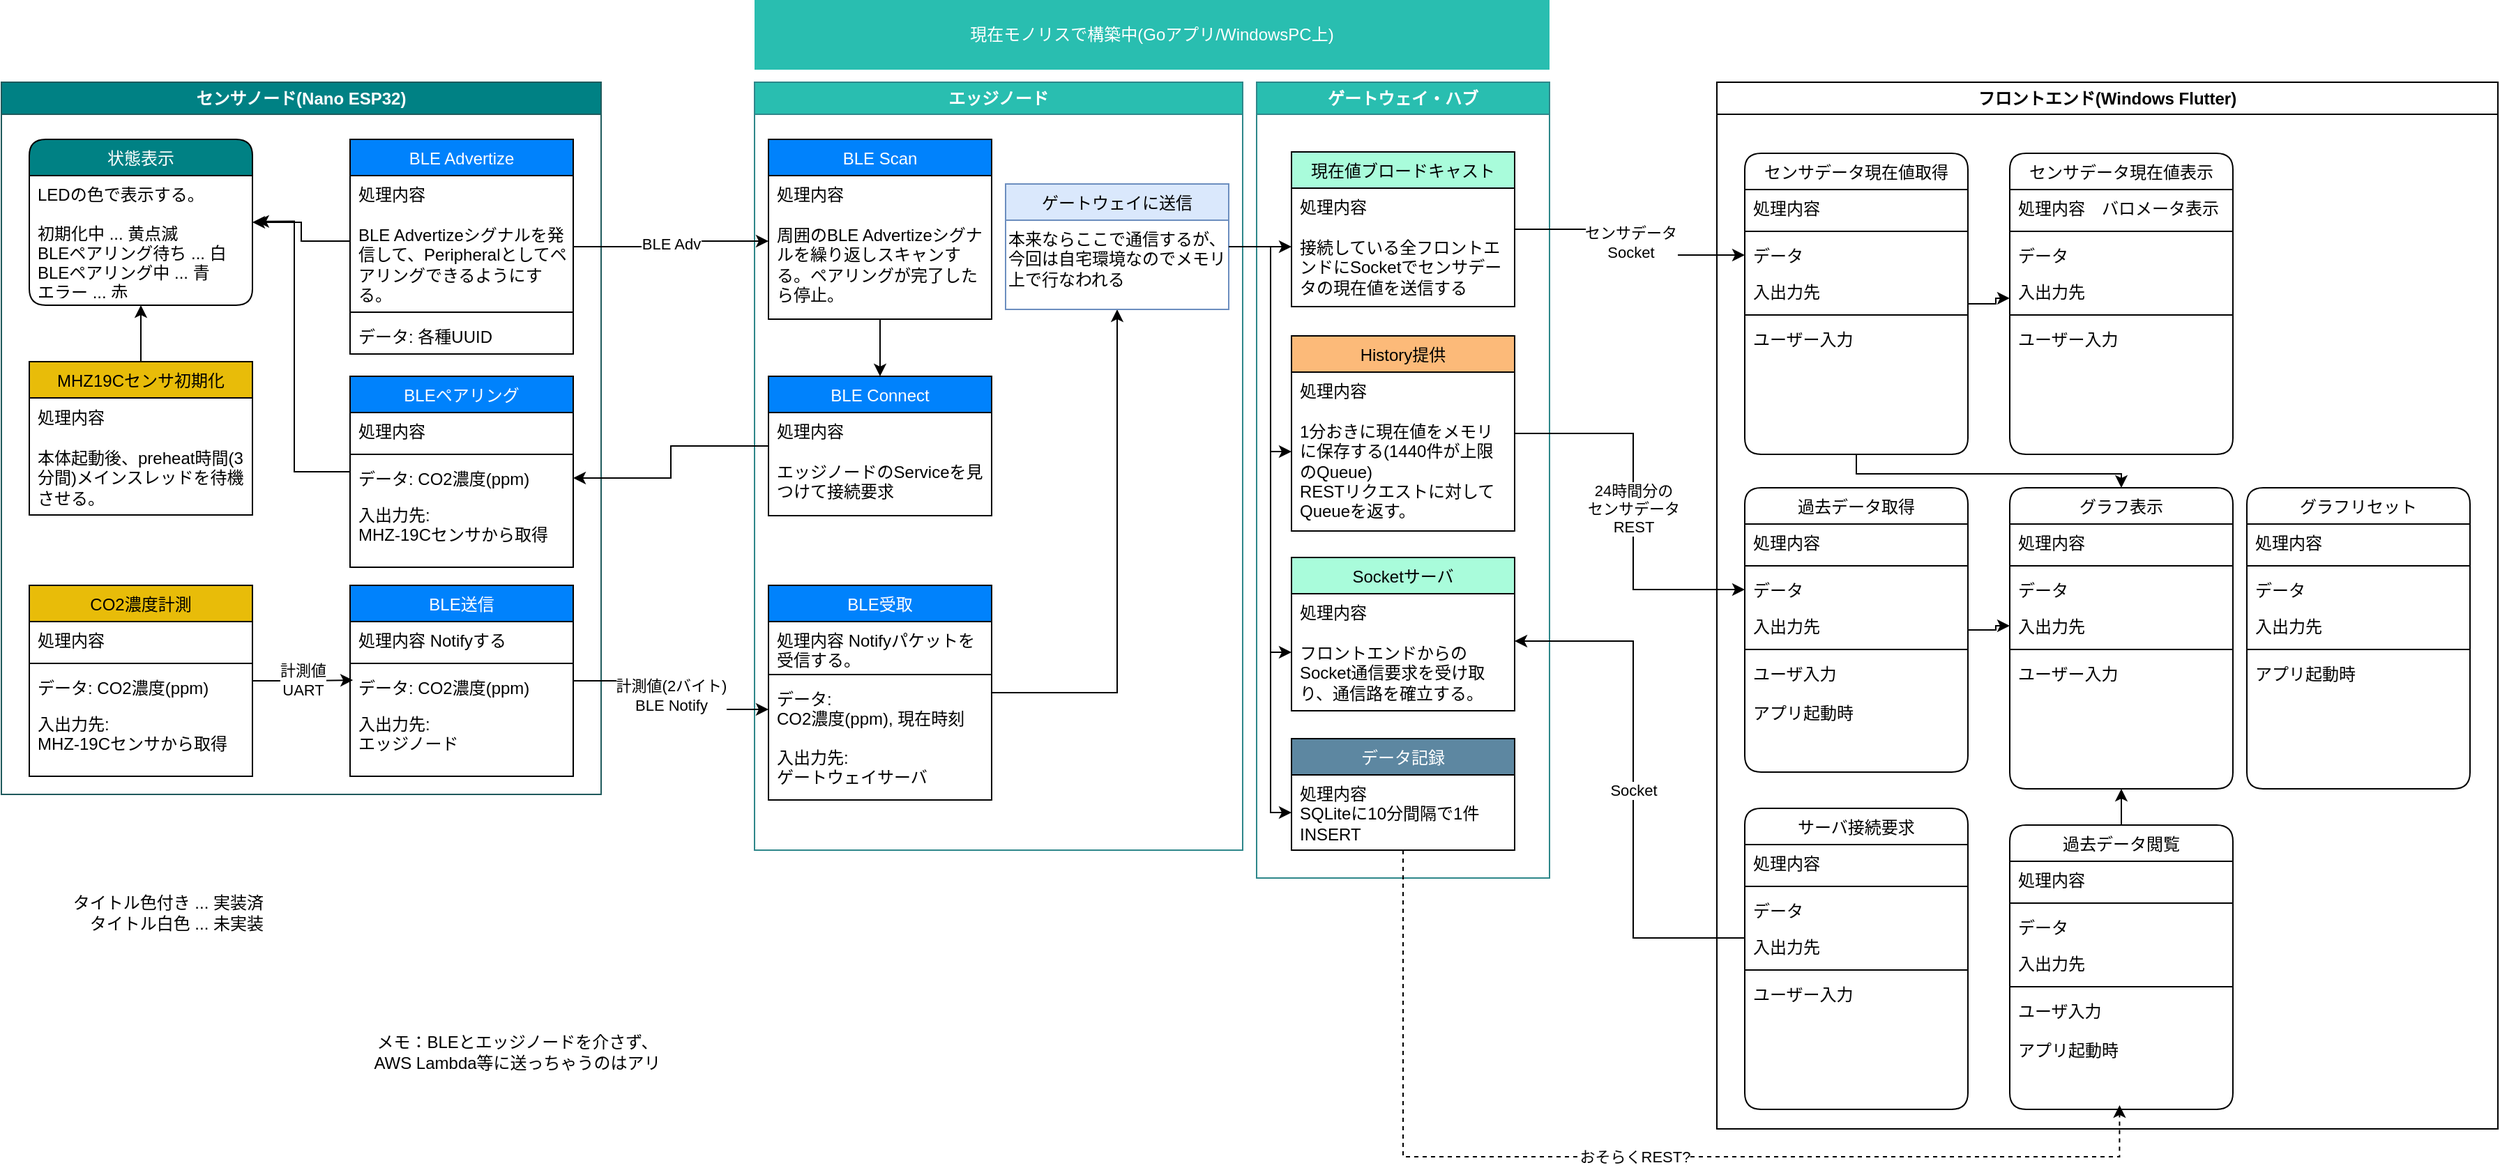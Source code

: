 <mxfile version="24.5.1" type="device">
  <diagram name="Page-1" id="Ap_IeOITIPqS7IMRYINQ">
    <mxGraphModel dx="2440" dy="1407" grid="1" gridSize="10" guides="1" tooltips="1" connect="1" arrows="1" fold="1" page="1" pageScale="1" pageWidth="827" pageHeight="1169" math="0" shadow="0">
      <root>
        <mxCell id="0" />
        <mxCell id="1" parent="0" />
        <mxCell id="MYtJoypPJPzwyazHWaCz-19" value="センサノード(Nano ESP32)" style="swimlane;whiteSpace=wrap;html=1;fillColor=#008184;fontColor=#FFFFFF;strokeColor=#1F5A5C;gradientColor=none;swimlaneFillColor=#FFFFFF;" vertex="1" parent="1">
          <mxGeometry x="30" y="89" width="430" height="511" as="geometry" />
        </mxCell>
        <mxCell id="MYtJoypPJPzwyazHWaCz-13" value="状態表示" style="swimlane;fontStyle=0;align=center;verticalAlign=top;childLayout=stackLayout;horizontal=1;startSize=26;horizontalStack=0;resizeParent=1;resizeLast=0;collapsible=1;marginBottom=0;rounded=1;shadow=0;strokeWidth=1;fillColor=#008184;fontColor=#FFFFFF;" vertex="1" parent="MYtJoypPJPzwyazHWaCz-19">
          <mxGeometry x="20" y="41" width="160" height="119" as="geometry">
            <mxRectangle x="550" y="140" width="160" height="26" as="alternateBounds" />
          </mxGeometry>
        </mxCell>
        <mxCell id="MYtJoypPJPzwyazHWaCz-14" value="LEDの色で表示する。&#xa;&#xa;初期化中 ... 黄点滅&#xa;BLEペアリング待ち ... 白&#xa;BLEペアリング中 ... 青&#xa;エラー ... 赤" style="text;align=left;verticalAlign=top;spacingLeft=4;spacingRight=4;overflow=hidden;rotatable=0;points=[[0,0.5],[1,0.5]];portConstraint=eastwest;" vertex="1" parent="MYtJoypPJPzwyazHWaCz-13">
          <mxGeometry y="26" width="160" height="84" as="geometry" />
        </mxCell>
        <mxCell id="MYtJoypPJPzwyazHWaCz-64" style="edgeStyle=orthogonalEdgeStyle;rounded=0;orthogonalLoop=1;jettySize=auto;html=1;entryX=0.5;entryY=1;entryDx=0;entryDy=0;" edge="1" parent="MYtJoypPJPzwyazHWaCz-19" source="MYtJoypPJPzwyazHWaCz-20" target="MYtJoypPJPzwyazHWaCz-13">
          <mxGeometry relative="1" as="geometry" />
        </mxCell>
        <mxCell id="MYtJoypPJPzwyazHWaCz-20" value="MHZ19Cセンサ初期化" style="swimlane;fontStyle=0;align=center;verticalAlign=top;childLayout=stackLayout;horizontal=1;startSize=26;horizontalStack=0;resizeParent=1;resizeLast=0;collapsible=1;marginBottom=0;rounded=0;shadow=0;strokeWidth=1;fillColor=#E8BC09;" vertex="1" parent="MYtJoypPJPzwyazHWaCz-19">
          <mxGeometry x="20" y="200.5" width="160" height="110" as="geometry">
            <mxRectangle x="550" y="140" width="160" height="26" as="alternateBounds" />
          </mxGeometry>
        </mxCell>
        <mxCell id="MYtJoypPJPzwyazHWaCz-21" value="処理内容&#xa;&#xa;本体起動後、preheat時間(3分間)メインスレッドを待機させる。" style="text;align=left;verticalAlign=top;spacingLeft=4;spacingRight=4;overflow=hidden;rotatable=0;points=[[0,0.5],[1,0.5]];portConstraint=eastwest;whiteSpace=wrap;" vertex="1" parent="MYtJoypPJPzwyazHWaCz-20">
          <mxGeometry y="26" width="160" height="84" as="geometry" />
        </mxCell>
        <mxCell id="MYtJoypPJPzwyazHWaCz-25" value="BLE送信" style="swimlane;fontStyle=0;align=center;verticalAlign=top;childLayout=stackLayout;horizontal=1;startSize=26;horizontalStack=0;resizeParent=1;resizeLast=0;collapsible=1;marginBottom=0;rounded=0;shadow=0;strokeWidth=1;fillColor=#0082FC;fontColor=#FFFFFF;" vertex="1" parent="MYtJoypPJPzwyazHWaCz-19">
          <mxGeometry x="250" y="361" width="160" height="137" as="geometry">
            <mxRectangle x="550" y="140" width="160" height="26" as="alternateBounds" />
          </mxGeometry>
        </mxCell>
        <mxCell id="MYtJoypPJPzwyazHWaCz-26" value="処理内容 Notifyする" style="text;align=left;verticalAlign=top;spacingLeft=4;spacingRight=4;overflow=hidden;rotatable=0;points=[[0,0.5],[1,0.5]];portConstraint=eastwest;" vertex="1" parent="MYtJoypPJPzwyazHWaCz-25">
          <mxGeometry y="26" width="160" height="26" as="geometry" />
        </mxCell>
        <mxCell id="MYtJoypPJPzwyazHWaCz-27" value="" style="line;html=1;strokeWidth=1;align=left;verticalAlign=middle;spacingTop=-1;spacingLeft=3;spacingRight=3;rotatable=0;labelPosition=right;points=[];portConstraint=eastwest;" vertex="1" parent="MYtJoypPJPzwyazHWaCz-25">
          <mxGeometry y="52" width="160" height="8" as="geometry" />
        </mxCell>
        <mxCell id="MYtJoypPJPzwyazHWaCz-28" value="データ: CO2濃度(ppm)" style="text;align=left;verticalAlign=top;spacingLeft=4;spacingRight=4;overflow=hidden;rotatable=0;points=[[0,0.5],[1,0.5]];portConstraint=eastwest;" vertex="1" parent="MYtJoypPJPzwyazHWaCz-25">
          <mxGeometry y="60" width="160" height="26" as="geometry" />
        </mxCell>
        <mxCell id="MYtJoypPJPzwyazHWaCz-29" value="入出力先:&#xa;エッジノード" style="text;align=left;verticalAlign=top;spacingLeft=4;spacingRight=4;overflow=hidden;rotatable=0;points=[[0,0.5],[1,0.5]];portConstraint=eastwest;whiteSpace=wrap;" vertex="1" parent="MYtJoypPJPzwyazHWaCz-25">
          <mxGeometry y="86" width="160" height="44" as="geometry" />
        </mxCell>
        <mxCell id="MYtJoypPJPzwyazHWaCz-40" value="計測値&lt;div&gt;UART&lt;/div&gt;" style="edgeStyle=orthogonalEdgeStyle;rounded=0;orthogonalLoop=1;jettySize=auto;html=1;entryX=0.013;entryY=0.308;entryDx=0;entryDy=0;entryPerimeter=0;" edge="1" parent="MYtJoypPJPzwyazHWaCz-19" source="MYtJoypPJPzwyazHWaCz-1" target="MYtJoypPJPzwyazHWaCz-28">
          <mxGeometry relative="1" as="geometry" />
        </mxCell>
        <mxCell id="MYtJoypPJPzwyazHWaCz-1" value="CO2濃度計測" style="swimlane;fontStyle=0;align=center;verticalAlign=top;childLayout=stackLayout;horizontal=1;startSize=26;horizontalStack=0;resizeParent=1;resizeLast=0;collapsible=1;marginBottom=0;rounded=0;shadow=0;strokeWidth=1;fillColor=#E8BC09;" vertex="1" parent="MYtJoypPJPzwyazHWaCz-19">
          <mxGeometry x="20" y="361" width="160" height="137" as="geometry">
            <mxRectangle x="550" y="140" width="160" height="26" as="alternateBounds" />
          </mxGeometry>
        </mxCell>
        <mxCell id="MYtJoypPJPzwyazHWaCz-2" value="処理内容" style="text;align=left;verticalAlign=top;spacingLeft=4;spacingRight=4;overflow=hidden;rotatable=0;points=[[0,0.5],[1,0.5]];portConstraint=eastwest;" vertex="1" parent="MYtJoypPJPzwyazHWaCz-1">
          <mxGeometry y="26" width="160" height="26" as="geometry" />
        </mxCell>
        <mxCell id="MYtJoypPJPzwyazHWaCz-3" value="" style="line;html=1;strokeWidth=1;align=left;verticalAlign=middle;spacingTop=-1;spacingLeft=3;spacingRight=3;rotatable=0;labelPosition=right;points=[];portConstraint=eastwest;" vertex="1" parent="MYtJoypPJPzwyazHWaCz-1">
          <mxGeometry y="52" width="160" height="8" as="geometry" />
        </mxCell>
        <mxCell id="MYtJoypPJPzwyazHWaCz-4" value="データ: CO2濃度(ppm)" style="text;align=left;verticalAlign=top;spacingLeft=4;spacingRight=4;overflow=hidden;rotatable=0;points=[[0,0.5],[1,0.5]];portConstraint=eastwest;" vertex="1" parent="MYtJoypPJPzwyazHWaCz-1">
          <mxGeometry y="60" width="160" height="26" as="geometry" />
        </mxCell>
        <mxCell id="MYtJoypPJPzwyazHWaCz-5" value="入出力先:&#xa;MHZ-19Cセンサから取得" style="text;align=left;verticalAlign=top;spacingLeft=4;spacingRight=4;overflow=hidden;rotatable=0;points=[[0,0.5],[1,0.5]];portConstraint=eastwest;whiteSpace=wrap;" vertex="1" parent="MYtJoypPJPzwyazHWaCz-1">
          <mxGeometry y="86" width="160" height="44" as="geometry" />
        </mxCell>
        <mxCell id="MYtJoypPJPzwyazHWaCz-35" value="BLE Advertize" style="swimlane;fontStyle=0;align=center;verticalAlign=top;childLayout=stackLayout;horizontal=1;startSize=26;horizontalStack=0;resizeParent=1;resizeLast=0;collapsible=1;marginBottom=0;rounded=0;shadow=0;strokeWidth=1;fillColor=#0082FC;fontColor=#FFFFFF;" vertex="1" parent="MYtJoypPJPzwyazHWaCz-19">
          <mxGeometry x="250" y="41" width="160" height="154" as="geometry">
            <mxRectangle x="550" y="140" width="160" height="26" as="alternateBounds" />
          </mxGeometry>
        </mxCell>
        <mxCell id="MYtJoypPJPzwyazHWaCz-36" value="処理内容&#xa;&#xa;BLE Advertizeシグナルを発信して、Peripheralとしてペアリングできるようにする。" style="text;align=left;verticalAlign=top;spacingLeft=4;spacingRight=4;overflow=hidden;rotatable=0;points=[[0,0.5],[1,0.5]];portConstraint=eastwest;whiteSpace=wrap;" vertex="1" parent="MYtJoypPJPzwyazHWaCz-35">
          <mxGeometry y="26" width="160" height="94" as="geometry" />
        </mxCell>
        <mxCell id="MYtJoypPJPzwyazHWaCz-37" value="" style="line;html=1;strokeWidth=1;align=left;verticalAlign=middle;spacingTop=-1;spacingLeft=3;spacingRight=3;rotatable=0;labelPosition=right;points=[];portConstraint=eastwest;" vertex="1" parent="MYtJoypPJPzwyazHWaCz-35">
          <mxGeometry y="120" width="160" height="8" as="geometry" />
        </mxCell>
        <mxCell id="MYtJoypPJPzwyazHWaCz-38" value="データ: 各種UUID" style="text;align=left;verticalAlign=top;spacingLeft=4;spacingRight=4;overflow=hidden;rotatable=0;points=[[0,0.5],[1,0.5]];portConstraint=eastwest;" vertex="1" parent="MYtJoypPJPzwyazHWaCz-35">
          <mxGeometry y="128" width="160" height="26" as="geometry" />
        </mxCell>
        <mxCell id="MYtJoypPJPzwyazHWaCz-30" value="BLEペアリング" style="swimlane;fontStyle=0;align=center;verticalAlign=top;childLayout=stackLayout;horizontal=1;startSize=26;horizontalStack=0;resizeParent=1;resizeLast=0;collapsible=1;marginBottom=0;rounded=0;shadow=0;strokeWidth=1;fillColor=#0082FC;fontColor=#FFFFFF;" vertex="1" parent="MYtJoypPJPzwyazHWaCz-19">
          <mxGeometry x="250" y="211" width="160" height="137" as="geometry">
            <mxRectangle x="550" y="140" width="160" height="26" as="alternateBounds" />
          </mxGeometry>
        </mxCell>
        <mxCell id="MYtJoypPJPzwyazHWaCz-31" value="処理内容" style="text;align=left;verticalAlign=top;spacingLeft=4;spacingRight=4;overflow=hidden;rotatable=0;points=[[0,0.5],[1,0.5]];portConstraint=eastwest;" vertex="1" parent="MYtJoypPJPzwyazHWaCz-30">
          <mxGeometry y="26" width="160" height="26" as="geometry" />
        </mxCell>
        <mxCell id="MYtJoypPJPzwyazHWaCz-32" value="" style="line;html=1;strokeWidth=1;align=left;verticalAlign=middle;spacingTop=-1;spacingLeft=3;spacingRight=3;rotatable=0;labelPosition=right;points=[];portConstraint=eastwest;" vertex="1" parent="MYtJoypPJPzwyazHWaCz-30">
          <mxGeometry y="52" width="160" height="8" as="geometry" />
        </mxCell>
        <mxCell id="MYtJoypPJPzwyazHWaCz-33" value="データ: CO2濃度(ppm)" style="text;align=left;verticalAlign=top;spacingLeft=4;spacingRight=4;overflow=hidden;rotatable=0;points=[[0,0.5],[1,0.5]];portConstraint=eastwest;" vertex="1" parent="MYtJoypPJPzwyazHWaCz-30">
          <mxGeometry y="60" width="160" height="26" as="geometry" />
        </mxCell>
        <mxCell id="MYtJoypPJPzwyazHWaCz-34" value="入出力先:&#xa;MHZ-19Cセンサから取得" style="text;align=left;verticalAlign=top;spacingLeft=4;spacingRight=4;overflow=hidden;rotatable=0;points=[[0,0.5],[1,0.5]];portConstraint=eastwest;whiteSpace=wrap;" vertex="1" parent="MYtJoypPJPzwyazHWaCz-30">
          <mxGeometry y="86" width="160" height="44" as="geometry" />
        </mxCell>
        <mxCell id="MYtJoypPJPzwyazHWaCz-65" style="edgeStyle=orthogonalEdgeStyle;rounded=0;orthogonalLoop=1;jettySize=auto;html=1;entryX=1;entryY=0.5;entryDx=0;entryDy=0;" edge="1" parent="MYtJoypPJPzwyazHWaCz-19" source="MYtJoypPJPzwyazHWaCz-36" target="MYtJoypPJPzwyazHWaCz-13">
          <mxGeometry relative="1" as="geometry" />
        </mxCell>
        <mxCell id="MYtJoypPJPzwyazHWaCz-66" style="edgeStyle=orthogonalEdgeStyle;rounded=0;orthogonalLoop=1;jettySize=auto;html=1;entryX=1.018;entryY=0.391;entryDx=0;entryDy=0;entryPerimeter=0;" edge="1" parent="MYtJoypPJPzwyazHWaCz-19" source="MYtJoypPJPzwyazHWaCz-30" target="MYtJoypPJPzwyazHWaCz-14">
          <mxGeometry relative="1" as="geometry">
            <Array as="points">
              <mxPoint x="210" y="280" />
              <mxPoint x="210" y="100" />
            </Array>
          </mxGeometry>
        </mxCell>
        <mxCell id="MYtJoypPJPzwyazHWaCz-41" value="エッジノード" style="swimlane;whiteSpace=wrap;html=1;fillColor=#29BEB0;fontColor=#FFFFFF;strokeColor=#2E878A;swimlaneFillColor=#FFFFFF;" vertex="1" parent="1">
          <mxGeometry x="570" y="89" width="350" height="551" as="geometry" />
        </mxCell>
        <mxCell id="MYtJoypPJPzwyazHWaCz-51" style="edgeStyle=orthogonalEdgeStyle;rounded=0;orthogonalLoop=1;jettySize=auto;html=1;entryX=0.5;entryY=0;entryDx=0;entryDy=0;" edge="1" parent="MYtJoypPJPzwyazHWaCz-41" source="MYtJoypPJPzwyazHWaCz-43" target="MYtJoypPJPzwyazHWaCz-47">
          <mxGeometry relative="1" as="geometry" />
        </mxCell>
        <mxCell id="MYtJoypPJPzwyazHWaCz-43" value="BLE Scan" style="swimlane;fontStyle=0;align=center;verticalAlign=top;childLayout=stackLayout;horizontal=1;startSize=26;horizontalStack=0;resizeParent=1;resizeLast=0;collapsible=1;marginBottom=0;rounded=0;shadow=0;strokeWidth=1;fillColor=#0082FC;fontColor=#FFFFFF;" vertex="1" parent="MYtJoypPJPzwyazHWaCz-41">
          <mxGeometry x="10" y="41" width="160" height="129" as="geometry">
            <mxRectangle x="550" y="140" width="160" height="26" as="alternateBounds" />
          </mxGeometry>
        </mxCell>
        <mxCell id="MYtJoypPJPzwyazHWaCz-44" value="処理内容&#xa;&#xa;周囲のBLE Advertizeシグナルを繰り返しスキャンする。ペアリングが完了したら停止。" style="text;align=left;verticalAlign=top;spacingLeft=4;spacingRight=4;overflow=hidden;rotatable=0;points=[[0,0.5],[1,0.5]];portConstraint=eastwest;whiteSpace=wrap;" vertex="1" parent="MYtJoypPJPzwyazHWaCz-43">
          <mxGeometry y="26" width="160" height="94" as="geometry" />
        </mxCell>
        <mxCell id="MYtJoypPJPzwyazHWaCz-47" value="BLE Connect" style="swimlane;fontStyle=0;align=center;verticalAlign=top;childLayout=stackLayout;horizontal=1;startSize=26;horizontalStack=0;resizeParent=1;resizeLast=0;collapsible=1;marginBottom=0;rounded=0;shadow=0;strokeWidth=1;fillColor=#0082FC;fontColor=#FFFFFF;" vertex="1" parent="MYtJoypPJPzwyazHWaCz-41">
          <mxGeometry x="10" y="211" width="160" height="100" as="geometry">
            <mxRectangle x="550" y="140" width="160" height="26" as="alternateBounds" />
          </mxGeometry>
        </mxCell>
        <mxCell id="MYtJoypPJPzwyazHWaCz-48" value="処理内容&#xa;&#xa;エッジノードのServiceを見つけて接続要求" style="text;align=left;verticalAlign=top;spacingLeft=4;spacingRight=4;overflow=hidden;rotatable=0;points=[[0,0.5],[1,0.5]];portConstraint=eastwest;whiteSpace=wrap;" vertex="1" parent="MYtJoypPJPzwyazHWaCz-47">
          <mxGeometry y="26" width="160" height="74" as="geometry" />
        </mxCell>
        <mxCell id="MYtJoypPJPzwyazHWaCz-99" style="edgeStyle=orthogonalEdgeStyle;rounded=0;orthogonalLoop=1;jettySize=auto;html=1;entryX=0.5;entryY=1;entryDx=0;entryDy=0;" edge="1" parent="MYtJoypPJPzwyazHWaCz-41" source="MYtJoypPJPzwyazHWaCz-56" target="MYtJoypPJPzwyazHWaCz-92">
          <mxGeometry relative="1" as="geometry" />
        </mxCell>
        <mxCell id="MYtJoypPJPzwyazHWaCz-56" value="BLE受取" style="swimlane;fontStyle=0;align=center;verticalAlign=top;childLayout=stackLayout;horizontal=1;startSize=26;horizontalStack=0;resizeParent=1;resizeLast=0;collapsible=1;marginBottom=0;rounded=0;shadow=0;strokeWidth=1;fillColor=#0082FC;fontColor=#FFFFFF;" vertex="1" parent="MYtJoypPJPzwyazHWaCz-41">
          <mxGeometry x="10" y="361" width="160" height="154" as="geometry">
            <mxRectangle x="550" y="140" width="160" height="26" as="alternateBounds" />
          </mxGeometry>
        </mxCell>
        <mxCell id="MYtJoypPJPzwyazHWaCz-57" value="処理内容 Notifyパケットを受信する。" style="text;align=left;verticalAlign=top;spacingLeft=4;spacingRight=4;overflow=hidden;rotatable=0;points=[[0,0.5],[1,0.5]];portConstraint=eastwest;whiteSpace=wrap;" vertex="1" parent="MYtJoypPJPzwyazHWaCz-56">
          <mxGeometry y="26" width="160" height="34" as="geometry" />
        </mxCell>
        <mxCell id="MYtJoypPJPzwyazHWaCz-58" value="" style="line;html=1;strokeWidth=1;align=left;verticalAlign=middle;spacingTop=-1;spacingLeft=3;spacingRight=3;rotatable=0;labelPosition=right;points=[];portConstraint=eastwest;" vertex="1" parent="MYtJoypPJPzwyazHWaCz-56">
          <mxGeometry y="60" width="160" height="8" as="geometry" />
        </mxCell>
        <mxCell id="MYtJoypPJPzwyazHWaCz-59" value="データ: &#xa;CO2濃度(ppm), 現在時刻" style="text;align=left;verticalAlign=top;spacingLeft=4;spacingRight=4;overflow=hidden;rotatable=0;points=[[0,0.5],[1,0.5]];portConstraint=eastwest;" vertex="1" parent="MYtJoypPJPzwyazHWaCz-56">
          <mxGeometry y="68" width="160" height="42" as="geometry" />
        </mxCell>
        <mxCell id="MYtJoypPJPzwyazHWaCz-60" value="入出力先:&#xa;ゲートウェイサーバ" style="text;align=left;verticalAlign=top;spacingLeft=4;spacingRight=4;overflow=hidden;rotatable=0;points=[[0,0.5],[1,0.5]];portConstraint=eastwest;whiteSpace=wrap;" vertex="1" parent="MYtJoypPJPzwyazHWaCz-56">
          <mxGeometry y="110" width="160" height="44" as="geometry" />
        </mxCell>
        <mxCell id="MYtJoypPJPzwyazHWaCz-92" value="ゲートウェイに送信" style="swimlane;fontStyle=0;align=center;verticalAlign=top;childLayout=stackLayout;horizontal=1;startSize=26;horizontalStack=0;resizeParent=1;resizeLast=0;collapsible=1;marginBottom=0;rounded=0;shadow=0;strokeWidth=1;fillColor=#dae8fc;strokeColor=#6c8ebf;" vertex="1" parent="MYtJoypPJPzwyazHWaCz-41">
          <mxGeometry x="180" y="73" width="160" height="90" as="geometry">
            <mxRectangle x="550" y="140" width="160" height="26" as="alternateBounds" />
          </mxGeometry>
        </mxCell>
        <mxCell id="MYtJoypPJPzwyazHWaCz-144" value="本来ならここで通信するが、今回は自宅環境なのでメモリ上で行なわれる" style="text;html=1;align=left;verticalAlign=top;whiteSpace=wrap;rounded=0;" vertex="1" parent="MYtJoypPJPzwyazHWaCz-92">
          <mxGeometry y="26" width="160" height="64" as="geometry" />
        </mxCell>
        <mxCell id="MYtJoypPJPzwyazHWaCz-42" value="ゲートウェイ・ハブ" style="swimlane;whiteSpace=wrap;html=1;fillColor=#29BEB0;fontColor=#FFFFFF;strokeColor=#2E878A;swimlaneFillColor=#FFFFFF;" vertex="1" parent="1">
          <mxGeometry x="930" y="89" width="210" height="571" as="geometry" />
        </mxCell>
        <mxCell id="MYtJoypPJPzwyazHWaCz-90" value="現在値ブロードキャスト" style="swimlane;fontStyle=0;align=center;verticalAlign=top;childLayout=stackLayout;horizontal=1;startSize=26;horizontalStack=0;resizeParent=1;resizeLast=0;collapsible=1;marginBottom=0;rounded=0;shadow=0;strokeWidth=1;fillColor=#A9FCDB;fontColor=#000000;" vertex="1" parent="MYtJoypPJPzwyazHWaCz-42">
          <mxGeometry x="25" y="50" width="160" height="111" as="geometry">
            <mxRectangle x="550" y="140" width="160" height="26" as="alternateBounds" />
          </mxGeometry>
        </mxCell>
        <mxCell id="MYtJoypPJPzwyazHWaCz-91" value="処理内容&#xa;&#xa;接続している全フロントエンドにSocketでセンサデータの現在値を送信する" style="text;align=left;verticalAlign=top;spacingLeft=4;spacingRight=4;overflow=hidden;rotatable=0;points=[[0,0.5],[1,0.5]];portConstraint=eastwest;whiteSpace=wrap;" vertex="1" parent="MYtJoypPJPzwyazHWaCz-90">
          <mxGeometry y="26" width="160" height="84" as="geometry" />
        </mxCell>
        <mxCell id="MYtJoypPJPzwyazHWaCz-116" value="History提供" style="swimlane;fontStyle=0;align=center;verticalAlign=top;childLayout=stackLayout;horizontal=1;startSize=26;horizontalStack=0;resizeParent=1;resizeLast=0;collapsible=1;marginBottom=0;rounded=0;shadow=0;strokeWidth=1;fillColor=#FCBA79;fontColor=default;" vertex="1" parent="MYtJoypPJPzwyazHWaCz-42">
          <mxGeometry x="25" y="182" width="160" height="140" as="geometry">
            <mxRectangle x="550" y="140" width="160" height="26" as="alternateBounds" />
          </mxGeometry>
        </mxCell>
        <mxCell id="MYtJoypPJPzwyazHWaCz-117" value="処理内容&#xa;&#xa;1分おきに現在値をメモリに保存する(1440件が上限のQueue)&#xa;RESTリクエストに対してQueueを返す。" style="text;align=left;verticalAlign=top;spacingLeft=4;spacingRight=4;overflow=hidden;rotatable=0;points=[[0,0.5],[1,0.5]];portConstraint=eastwest;whiteSpace=wrap;" vertex="1" parent="MYtJoypPJPzwyazHWaCz-116">
          <mxGeometry y="26" width="160" height="114" as="geometry" />
        </mxCell>
        <mxCell id="MYtJoypPJPzwyazHWaCz-119" value="Socketサーバ" style="swimlane;fontStyle=0;align=center;verticalAlign=top;childLayout=stackLayout;horizontal=1;startSize=26;horizontalStack=0;resizeParent=1;resizeLast=0;collapsible=1;marginBottom=0;rounded=0;shadow=0;strokeWidth=1;fillColor=#A9FCDB;fontColor=#000000;" vertex="1" parent="MYtJoypPJPzwyazHWaCz-42">
          <mxGeometry x="25" y="341" width="160" height="110" as="geometry">
            <mxRectangle x="550" y="140" width="160" height="26" as="alternateBounds" />
          </mxGeometry>
        </mxCell>
        <mxCell id="MYtJoypPJPzwyazHWaCz-120" value="処理内容&#xa;&#xa;フロントエンドからのSocket通信要求を受け取り、通信路を確立する。" style="text;align=left;verticalAlign=top;spacingLeft=4;spacingRight=4;overflow=hidden;rotatable=0;points=[[0,0.5],[1,0.5]];portConstraint=eastwest;whiteSpace=wrap;" vertex="1" parent="MYtJoypPJPzwyazHWaCz-119">
          <mxGeometry y="26" width="160" height="84" as="geometry" />
        </mxCell>
        <mxCell id="MYtJoypPJPzwyazHWaCz-67" value="データ記録" style="swimlane;fontStyle=0;align=center;verticalAlign=top;childLayout=stackLayout;horizontal=1;startSize=26;horizontalStack=0;resizeParent=1;resizeLast=0;collapsible=1;marginBottom=0;rounded=0;shadow=0;strokeWidth=1;fillColor=#5d87a1;fontColor=#FFFFFF;" vertex="1" parent="MYtJoypPJPzwyazHWaCz-42">
          <mxGeometry x="25" y="471" width="160" height="80" as="geometry">
            <mxRectangle x="550" y="140" width="160" height="26" as="alternateBounds" />
          </mxGeometry>
        </mxCell>
        <mxCell id="MYtJoypPJPzwyazHWaCz-68" value="処理内容&#xa;SQLiteに10分間隔で1件INSERT" style="text;align=left;verticalAlign=top;spacingLeft=4;spacingRight=4;overflow=hidden;rotatable=0;points=[[0,0.5],[1,0.5]];portConstraint=eastwest;whiteSpace=wrap;" vertex="1" parent="MYtJoypPJPzwyazHWaCz-67">
          <mxGeometry y="26" width="160" height="54" as="geometry" />
        </mxCell>
        <mxCell id="MYtJoypPJPzwyazHWaCz-50" style="edgeStyle=orthogonalEdgeStyle;rounded=0;orthogonalLoop=1;jettySize=auto;html=1;entryX=1;entryY=0.5;entryDx=0;entryDy=0;" edge="1" parent="1" source="MYtJoypPJPzwyazHWaCz-47" target="MYtJoypPJPzwyazHWaCz-33">
          <mxGeometry relative="1" as="geometry">
            <mxPoint x="500" y="400" as="targetPoint" />
          </mxGeometry>
        </mxCell>
        <mxCell id="MYtJoypPJPzwyazHWaCz-52" value="BLE Adv" style="edgeStyle=orthogonalEdgeStyle;rounded=0;orthogonalLoop=1;jettySize=auto;html=1;entryX=0;entryY=0.5;entryDx=0;entryDy=0;" edge="1" parent="1" source="MYtJoypPJPzwyazHWaCz-35" target="MYtJoypPJPzwyazHWaCz-44">
          <mxGeometry relative="1" as="geometry" />
        </mxCell>
        <mxCell id="MYtJoypPJPzwyazHWaCz-55" value="&lt;div&gt;計測値(2バイト)&lt;/div&gt;BLE Notify" style="edgeStyle=orthogonalEdgeStyle;rounded=0;orthogonalLoop=1;jettySize=auto;html=1;entryX=0;entryY=0.5;entryDx=0;entryDy=0;" edge="1" parent="1" source="MYtJoypPJPzwyazHWaCz-25" target="MYtJoypPJPzwyazHWaCz-59">
          <mxGeometry relative="1" as="geometry">
            <mxPoint x="550" y="500" as="targetPoint" />
          </mxGeometry>
        </mxCell>
        <mxCell id="MYtJoypPJPzwyazHWaCz-62" value="現在モノリスで構築中(Goアプリ/WindowsPC上)" style="rounded=0;whiteSpace=wrap;html=1;fillColor=#29beb0;fontColor=#FFFFFF;strokeColor=none;" vertex="1" parent="1">
          <mxGeometry x="570" y="30" width="570" height="50" as="geometry" />
        </mxCell>
        <mxCell id="MYtJoypPJPzwyazHWaCz-63" value="フロントエンド(Windows Flutter)" style="swimlane;whiteSpace=wrap;html=1;swimlaneFillColor=#FFFFFF;" vertex="1" parent="1">
          <mxGeometry x="1260" y="89" width="560" height="751" as="geometry" />
        </mxCell>
        <mxCell id="MYtJoypPJPzwyazHWaCz-6" value="センサデータ現在値表示" style="swimlane;fontStyle=0;align=center;verticalAlign=top;childLayout=stackLayout;horizontal=1;startSize=26;horizontalStack=0;resizeParent=1;resizeLast=0;collapsible=1;marginBottom=0;rounded=1;shadow=0;strokeWidth=1;" vertex="1" parent="MYtJoypPJPzwyazHWaCz-63">
          <mxGeometry x="210" y="51" width="160" height="216" as="geometry">
            <mxRectangle x="550" y="140" width="160" height="26" as="alternateBounds" />
          </mxGeometry>
        </mxCell>
        <mxCell id="MYtJoypPJPzwyazHWaCz-7" value="処理内容　バロメータ表示" style="text;align=left;verticalAlign=top;spacingLeft=4;spacingRight=4;overflow=hidden;rotatable=0;points=[[0,0.5],[1,0.5]];portConstraint=eastwest;" vertex="1" parent="MYtJoypPJPzwyazHWaCz-6">
          <mxGeometry y="26" width="160" height="26" as="geometry" />
        </mxCell>
        <mxCell id="MYtJoypPJPzwyazHWaCz-8" value="" style="line;html=1;strokeWidth=1;align=left;verticalAlign=middle;spacingTop=-1;spacingLeft=3;spacingRight=3;rotatable=0;labelPosition=right;points=[];portConstraint=eastwest;" vertex="1" parent="MYtJoypPJPzwyazHWaCz-6">
          <mxGeometry y="52" width="160" height="8" as="geometry" />
        </mxCell>
        <mxCell id="MYtJoypPJPzwyazHWaCz-9" value="データ&#xa;" style="text;align=left;verticalAlign=top;spacingLeft=4;spacingRight=4;overflow=hidden;rotatable=0;points=[[0,0.5],[1,0.5]];portConstraint=eastwest;" vertex="1" parent="MYtJoypPJPzwyazHWaCz-6">
          <mxGeometry y="60" width="160" height="26" as="geometry" />
        </mxCell>
        <mxCell id="MYtJoypPJPzwyazHWaCz-10" value="入出力先" style="text;align=left;verticalAlign=top;spacingLeft=4;spacingRight=4;overflow=hidden;rotatable=0;points=[[0,0.5],[1,0.5]];portConstraint=eastwest;" vertex="1" parent="MYtJoypPJPzwyazHWaCz-6">
          <mxGeometry y="86" width="160" height="26" as="geometry" />
        </mxCell>
        <mxCell id="MYtJoypPJPzwyazHWaCz-11" value="" style="line;html=1;strokeWidth=1;align=left;verticalAlign=middle;spacingTop=-1;spacingLeft=3;spacingRight=3;rotatable=0;labelPosition=right;points=[];portConstraint=eastwest;" vertex="1" parent="MYtJoypPJPzwyazHWaCz-6">
          <mxGeometry y="112" width="160" height="8" as="geometry" />
        </mxCell>
        <mxCell id="MYtJoypPJPzwyazHWaCz-12" value="ユーザー入力" style="text;align=left;verticalAlign=top;spacingLeft=4;spacingRight=4;overflow=hidden;rotatable=0;points=[[0,0.5],[1,0.5]];portConstraint=eastwest;" vertex="1" parent="MYtJoypPJPzwyazHWaCz-6">
          <mxGeometry y="120" width="160" height="26" as="geometry" />
        </mxCell>
        <mxCell id="MYtJoypPJPzwyazHWaCz-69" value="グラフ表示" style="swimlane;fontStyle=0;align=center;verticalAlign=top;childLayout=stackLayout;horizontal=1;startSize=26;horizontalStack=0;resizeParent=1;resizeLast=0;collapsible=1;marginBottom=0;rounded=1;shadow=0;strokeWidth=1;" vertex="1" parent="MYtJoypPJPzwyazHWaCz-63">
          <mxGeometry x="210" y="291" width="160" height="216" as="geometry">
            <mxRectangle x="550" y="140" width="160" height="26" as="alternateBounds" />
          </mxGeometry>
        </mxCell>
        <mxCell id="MYtJoypPJPzwyazHWaCz-70" value="処理内容" style="text;align=left;verticalAlign=top;spacingLeft=4;spacingRight=4;overflow=hidden;rotatable=0;points=[[0,0.5],[1,0.5]];portConstraint=eastwest;" vertex="1" parent="MYtJoypPJPzwyazHWaCz-69">
          <mxGeometry y="26" width="160" height="26" as="geometry" />
        </mxCell>
        <mxCell id="MYtJoypPJPzwyazHWaCz-71" value="" style="line;html=1;strokeWidth=1;align=left;verticalAlign=middle;spacingTop=-1;spacingLeft=3;spacingRight=3;rotatable=0;labelPosition=right;points=[];portConstraint=eastwest;" vertex="1" parent="MYtJoypPJPzwyazHWaCz-69">
          <mxGeometry y="52" width="160" height="8" as="geometry" />
        </mxCell>
        <mxCell id="MYtJoypPJPzwyazHWaCz-72" value="データ&#xa;" style="text;align=left;verticalAlign=top;spacingLeft=4;spacingRight=4;overflow=hidden;rotatable=0;points=[[0,0.5],[1,0.5]];portConstraint=eastwest;" vertex="1" parent="MYtJoypPJPzwyazHWaCz-69">
          <mxGeometry y="60" width="160" height="26" as="geometry" />
        </mxCell>
        <mxCell id="MYtJoypPJPzwyazHWaCz-73" value="入出力先" style="text;align=left;verticalAlign=top;spacingLeft=4;spacingRight=4;overflow=hidden;rotatable=0;points=[[0,0.5],[1,0.5]];portConstraint=eastwest;" vertex="1" parent="MYtJoypPJPzwyazHWaCz-69">
          <mxGeometry y="86" width="160" height="26" as="geometry" />
        </mxCell>
        <mxCell id="MYtJoypPJPzwyazHWaCz-74" value="" style="line;html=1;strokeWidth=1;align=left;verticalAlign=middle;spacingTop=-1;spacingLeft=3;spacingRight=3;rotatable=0;labelPosition=right;points=[];portConstraint=eastwest;" vertex="1" parent="MYtJoypPJPzwyazHWaCz-69">
          <mxGeometry y="112" width="160" height="8" as="geometry" />
        </mxCell>
        <mxCell id="MYtJoypPJPzwyazHWaCz-75" value="ユーザー入力" style="text;align=left;verticalAlign=top;spacingLeft=4;spacingRight=4;overflow=hidden;rotatable=0;points=[[0,0.5],[1,0.5]];portConstraint=eastwest;" vertex="1" parent="MYtJoypPJPzwyazHWaCz-69">
          <mxGeometry y="120" width="160" height="26" as="geometry" />
        </mxCell>
        <mxCell id="MYtJoypPJPzwyazHWaCz-139" style="edgeStyle=orthogonalEdgeStyle;rounded=0;orthogonalLoop=1;jettySize=auto;html=1;entryX=0;entryY=0.691;entryDx=0;entryDy=0;entryPerimeter=0;" edge="1" parent="MYtJoypPJPzwyazHWaCz-63" source="MYtJoypPJPzwyazHWaCz-108" target="MYtJoypPJPzwyazHWaCz-10">
          <mxGeometry relative="1" as="geometry">
            <mxPoint x="200" y="201" as="targetPoint" />
          </mxGeometry>
        </mxCell>
        <mxCell id="MYtJoypPJPzwyazHWaCz-154" style="edgeStyle=orthogonalEdgeStyle;rounded=0;orthogonalLoop=1;jettySize=auto;html=1;" edge="1" parent="MYtJoypPJPzwyazHWaCz-63" source="MYtJoypPJPzwyazHWaCz-108" target="MYtJoypPJPzwyazHWaCz-69">
          <mxGeometry relative="1" as="geometry">
            <Array as="points">
              <mxPoint x="100" y="281" />
              <mxPoint x="290" y="281" />
            </Array>
          </mxGeometry>
        </mxCell>
        <mxCell id="MYtJoypPJPzwyazHWaCz-108" value="センサデータ現在値取得" style="swimlane;fontStyle=0;align=center;verticalAlign=top;childLayout=stackLayout;horizontal=1;startSize=26;horizontalStack=0;resizeParent=1;resizeLast=0;collapsible=1;marginBottom=0;rounded=1;shadow=0;strokeWidth=1;" vertex="1" parent="MYtJoypPJPzwyazHWaCz-63">
          <mxGeometry x="20" y="51" width="160" height="216" as="geometry">
            <mxRectangle x="550" y="140" width="160" height="26" as="alternateBounds" />
          </mxGeometry>
        </mxCell>
        <mxCell id="MYtJoypPJPzwyazHWaCz-109" value="処理内容" style="text;align=left;verticalAlign=top;spacingLeft=4;spacingRight=4;overflow=hidden;rotatable=0;points=[[0,0.5],[1,0.5]];portConstraint=eastwest;" vertex="1" parent="MYtJoypPJPzwyazHWaCz-108">
          <mxGeometry y="26" width="160" height="26" as="geometry" />
        </mxCell>
        <mxCell id="MYtJoypPJPzwyazHWaCz-110" value="" style="line;html=1;strokeWidth=1;align=left;verticalAlign=middle;spacingTop=-1;spacingLeft=3;spacingRight=3;rotatable=0;labelPosition=right;points=[];portConstraint=eastwest;" vertex="1" parent="MYtJoypPJPzwyazHWaCz-108">
          <mxGeometry y="52" width="160" height="8" as="geometry" />
        </mxCell>
        <mxCell id="MYtJoypPJPzwyazHWaCz-111" value="データ&#xa;" style="text;align=left;verticalAlign=top;spacingLeft=4;spacingRight=4;overflow=hidden;rotatable=0;points=[[0,0.5],[1,0.5]];portConstraint=eastwest;" vertex="1" parent="MYtJoypPJPzwyazHWaCz-108">
          <mxGeometry y="60" width="160" height="26" as="geometry" />
        </mxCell>
        <mxCell id="MYtJoypPJPzwyazHWaCz-112" value="入出力先" style="text;align=left;verticalAlign=top;spacingLeft=4;spacingRight=4;overflow=hidden;rotatable=0;points=[[0,0.5],[1,0.5]];portConstraint=eastwest;" vertex="1" parent="MYtJoypPJPzwyazHWaCz-108">
          <mxGeometry y="86" width="160" height="26" as="geometry" />
        </mxCell>
        <mxCell id="MYtJoypPJPzwyazHWaCz-113" value="" style="line;html=1;strokeWidth=1;align=left;verticalAlign=middle;spacingTop=-1;spacingLeft=3;spacingRight=3;rotatable=0;labelPosition=right;points=[];portConstraint=eastwest;" vertex="1" parent="MYtJoypPJPzwyazHWaCz-108">
          <mxGeometry y="112" width="160" height="8" as="geometry" />
        </mxCell>
        <mxCell id="MYtJoypPJPzwyazHWaCz-114" value="ユーザー入力" style="text;align=left;verticalAlign=top;spacingLeft=4;spacingRight=4;overflow=hidden;rotatable=0;points=[[0,0.5],[1,0.5]];portConstraint=eastwest;" vertex="1" parent="MYtJoypPJPzwyazHWaCz-108">
          <mxGeometry y="120" width="160" height="26" as="geometry" />
        </mxCell>
        <mxCell id="MYtJoypPJPzwyazHWaCz-140" style="edgeStyle=orthogonalEdgeStyle;rounded=0;orthogonalLoop=1;jettySize=auto;html=1;entryX=0;entryY=0.5;entryDx=0;entryDy=0;" edge="1" parent="MYtJoypPJPzwyazHWaCz-63" source="MYtJoypPJPzwyazHWaCz-124" target="MYtJoypPJPzwyazHWaCz-73">
          <mxGeometry relative="1" as="geometry" />
        </mxCell>
        <mxCell id="MYtJoypPJPzwyazHWaCz-124" value="過去データ取得" style="swimlane;fontStyle=0;align=center;verticalAlign=top;childLayout=stackLayout;horizontal=1;startSize=26;horizontalStack=0;resizeParent=1;resizeLast=0;collapsible=1;marginBottom=0;rounded=1;shadow=0;strokeWidth=1;" vertex="1" parent="MYtJoypPJPzwyazHWaCz-63">
          <mxGeometry x="20" y="291" width="160" height="204" as="geometry">
            <mxRectangle x="550" y="140" width="160" height="26" as="alternateBounds" />
          </mxGeometry>
        </mxCell>
        <mxCell id="MYtJoypPJPzwyazHWaCz-125" value="処理内容" style="text;align=left;verticalAlign=top;spacingLeft=4;spacingRight=4;overflow=hidden;rotatable=0;points=[[0,0.5],[1,0.5]];portConstraint=eastwest;" vertex="1" parent="MYtJoypPJPzwyazHWaCz-124">
          <mxGeometry y="26" width="160" height="26" as="geometry" />
        </mxCell>
        <mxCell id="MYtJoypPJPzwyazHWaCz-126" value="" style="line;html=1;strokeWidth=1;align=left;verticalAlign=middle;spacingTop=-1;spacingLeft=3;spacingRight=3;rotatable=0;labelPosition=right;points=[];portConstraint=eastwest;" vertex="1" parent="MYtJoypPJPzwyazHWaCz-124">
          <mxGeometry y="52" width="160" height="8" as="geometry" />
        </mxCell>
        <mxCell id="MYtJoypPJPzwyazHWaCz-127" value="データ&#xa;" style="text;align=left;verticalAlign=top;spacingLeft=4;spacingRight=4;overflow=hidden;rotatable=0;points=[[0,0.5],[1,0.5]];portConstraint=eastwest;" vertex="1" parent="MYtJoypPJPzwyazHWaCz-124">
          <mxGeometry y="60" width="160" height="26" as="geometry" />
        </mxCell>
        <mxCell id="MYtJoypPJPzwyazHWaCz-128" value="入出力先" style="text;align=left;verticalAlign=top;spacingLeft=4;spacingRight=4;overflow=hidden;rotatable=0;points=[[0,0.5],[1,0.5]];portConstraint=eastwest;" vertex="1" parent="MYtJoypPJPzwyazHWaCz-124">
          <mxGeometry y="86" width="160" height="26" as="geometry" />
        </mxCell>
        <mxCell id="MYtJoypPJPzwyazHWaCz-129" value="" style="line;html=1;strokeWidth=1;align=left;verticalAlign=middle;spacingTop=-1;spacingLeft=3;spacingRight=3;rotatable=0;labelPosition=right;points=[];portConstraint=eastwest;" vertex="1" parent="MYtJoypPJPzwyazHWaCz-124">
          <mxGeometry y="112" width="160" height="8" as="geometry" />
        </mxCell>
        <mxCell id="MYtJoypPJPzwyazHWaCz-130" value="ユーザ入力&#xa;&#xa;アプリ起動時" style="text;align=left;verticalAlign=top;spacingLeft=4;spacingRight=4;overflow=hidden;rotatable=0;points=[[0,0.5],[1,0.5]];portConstraint=eastwest;" vertex="1" parent="MYtJoypPJPzwyazHWaCz-124">
          <mxGeometry y="120" width="160" height="80" as="geometry" />
        </mxCell>
        <mxCell id="MYtJoypPJPzwyazHWaCz-132" value="グラフリセット" style="swimlane;fontStyle=0;align=center;verticalAlign=top;childLayout=stackLayout;horizontal=1;startSize=26;horizontalStack=0;resizeParent=1;resizeLast=0;collapsible=1;marginBottom=0;rounded=1;shadow=0;strokeWidth=1;" vertex="1" parent="MYtJoypPJPzwyazHWaCz-63">
          <mxGeometry x="380" y="291" width="160" height="216" as="geometry">
            <mxRectangle x="550" y="140" width="160" height="26" as="alternateBounds" />
          </mxGeometry>
        </mxCell>
        <mxCell id="MYtJoypPJPzwyazHWaCz-133" value="処理内容" style="text;align=left;verticalAlign=top;spacingLeft=4;spacingRight=4;overflow=hidden;rotatable=0;points=[[0,0.5],[1,0.5]];portConstraint=eastwest;" vertex="1" parent="MYtJoypPJPzwyazHWaCz-132">
          <mxGeometry y="26" width="160" height="26" as="geometry" />
        </mxCell>
        <mxCell id="MYtJoypPJPzwyazHWaCz-134" value="" style="line;html=1;strokeWidth=1;align=left;verticalAlign=middle;spacingTop=-1;spacingLeft=3;spacingRight=3;rotatable=0;labelPosition=right;points=[];portConstraint=eastwest;" vertex="1" parent="MYtJoypPJPzwyazHWaCz-132">
          <mxGeometry y="52" width="160" height="8" as="geometry" />
        </mxCell>
        <mxCell id="MYtJoypPJPzwyazHWaCz-135" value="データ&#xa;" style="text;align=left;verticalAlign=top;spacingLeft=4;spacingRight=4;overflow=hidden;rotatable=0;points=[[0,0.5],[1,0.5]];portConstraint=eastwest;" vertex="1" parent="MYtJoypPJPzwyazHWaCz-132">
          <mxGeometry y="60" width="160" height="26" as="geometry" />
        </mxCell>
        <mxCell id="MYtJoypPJPzwyazHWaCz-136" value="入出力先" style="text;align=left;verticalAlign=top;spacingLeft=4;spacingRight=4;overflow=hidden;rotatable=0;points=[[0,0.5],[1,0.5]];portConstraint=eastwest;" vertex="1" parent="MYtJoypPJPzwyazHWaCz-132">
          <mxGeometry y="86" width="160" height="26" as="geometry" />
        </mxCell>
        <mxCell id="MYtJoypPJPzwyazHWaCz-137" value="" style="line;html=1;strokeWidth=1;align=left;verticalAlign=middle;spacingTop=-1;spacingLeft=3;spacingRight=3;rotatable=0;labelPosition=right;points=[];portConstraint=eastwest;" vertex="1" parent="MYtJoypPJPzwyazHWaCz-132">
          <mxGeometry y="112" width="160" height="8" as="geometry" />
        </mxCell>
        <mxCell id="MYtJoypPJPzwyazHWaCz-138" value="アプリ起動時" style="text;align=left;verticalAlign=top;spacingLeft=4;spacingRight=4;overflow=hidden;rotatable=0;points=[[0,0.5],[1,0.5]];portConstraint=eastwest;" vertex="1" parent="MYtJoypPJPzwyazHWaCz-132">
          <mxGeometry y="120" width="160" height="26" as="geometry" />
        </mxCell>
        <mxCell id="MYtJoypPJPzwyazHWaCz-83" value="サーバ接続要求" style="swimlane;fontStyle=0;align=center;verticalAlign=top;childLayout=stackLayout;horizontal=1;startSize=26;horizontalStack=0;resizeParent=1;resizeLast=0;collapsible=1;marginBottom=0;rounded=1;shadow=0;strokeWidth=1;" vertex="1" parent="MYtJoypPJPzwyazHWaCz-63">
          <mxGeometry x="20" y="521" width="160" height="216" as="geometry">
            <mxRectangle x="550" y="140" width="160" height="26" as="alternateBounds" />
          </mxGeometry>
        </mxCell>
        <mxCell id="MYtJoypPJPzwyazHWaCz-84" value="処理内容" style="text;align=left;verticalAlign=top;spacingLeft=4;spacingRight=4;overflow=hidden;rotatable=0;points=[[0,0.5],[1,0.5]];portConstraint=eastwest;" vertex="1" parent="MYtJoypPJPzwyazHWaCz-83">
          <mxGeometry y="26" width="160" height="26" as="geometry" />
        </mxCell>
        <mxCell id="MYtJoypPJPzwyazHWaCz-85" value="" style="line;html=1;strokeWidth=1;align=left;verticalAlign=middle;spacingTop=-1;spacingLeft=3;spacingRight=3;rotatable=0;labelPosition=right;points=[];portConstraint=eastwest;" vertex="1" parent="MYtJoypPJPzwyazHWaCz-83">
          <mxGeometry y="52" width="160" height="8" as="geometry" />
        </mxCell>
        <mxCell id="MYtJoypPJPzwyazHWaCz-86" value="データ&#xa;" style="text;align=left;verticalAlign=top;spacingLeft=4;spacingRight=4;overflow=hidden;rotatable=0;points=[[0,0.5],[1,0.5]];portConstraint=eastwest;" vertex="1" parent="MYtJoypPJPzwyazHWaCz-83">
          <mxGeometry y="60" width="160" height="26" as="geometry" />
        </mxCell>
        <mxCell id="MYtJoypPJPzwyazHWaCz-87" value="入出力先" style="text;align=left;verticalAlign=top;spacingLeft=4;spacingRight=4;overflow=hidden;rotatable=0;points=[[0,0.5],[1,0.5]];portConstraint=eastwest;" vertex="1" parent="MYtJoypPJPzwyazHWaCz-83">
          <mxGeometry y="86" width="160" height="26" as="geometry" />
        </mxCell>
        <mxCell id="MYtJoypPJPzwyazHWaCz-88" value="" style="line;html=1;strokeWidth=1;align=left;verticalAlign=middle;spacingTop=-1;spacingLeft=3;spacingRight=3;rotatable=0;labelPosition=right;points=[];portConstraint=eastwest;" vertex="1" parent="MYtJoypPJPzwyazHWaCz-83">
          <mxGeometry y="112" width="160" height="8" as="geometry" />
        </mxCell>
        <mxCell id="MYtJoypPJPzwyazHWaCz-89" value="ユーザー入力" style="text;align=left;verticalAlign=top;spacingLeft=4;spacingRight=4;overflow=hidden;rotatable=0;points=[[0,0.5],[1,0.5]];portConstraint=eastwest;" vertex="1" parent="MYtJoypPJPzwyazHWaCz-83">
          <mxGeometry y="120" width="160" height="26" as="geometry" />
        </mxCell>
        <mxCell id="MYtJoypPJPzwyazHWaCz-162" style="edgeStyle=orthogonalEdgeStyle;rounded=0;orthogonalLoop=1;jettySize=auto;html=1;entryX=0.5;entryY=1;entryDx=0;entryDy=0;" edge="1" parent="MYtJoypPJPzwyazHWaCz-63" source="MYtJoypPJPzwyazHWaCz-147" target="MYtJoypPJPzwyazHWaCz-69">
          <mxGeometry relative="1" as="geometry" />
        </mxCell>
        <mxCell id="MYtJoypPJPzwyazHWaCz-147" value="過去データ閲覧" style="swimlane;fontStyle=0;align=center;verticalAlign=top;childLayout=stackLayout;horizontal=1;startSize=26;horizontalStack=0;resizeParent=1;resizeLast=0;collapsible=1;marginBottom=0;rounded=1;shadow=0;strokeWidth=1;" vertex="1" parent="MYtJoypPJPzwyazHWaCz-63">
          <mxGeometry x="210" y="533" width="160" height="204" as="geometry">
            <mxRectangle x="550" y="140" width="160" height="26" as="alternateBounds" />
          </mxGeometry>
        </mxCell>
        <mxCell id="MYtJoypPJPzwyazHWaCz-148" value="処理内容" style="text;align=left;verticalAlign=top;spacingLeft=4;spacingRight=4;overflow=hidden;rotatable=0;points=[[0,0.5],[1,0.5]];portConstraint=eastwest;" vertex="1" parent="MYtJoypPJPzwyazHWaCz-147">
          <mxGeometry y="26" width="160" height="26" as="geometry" />
        </mxCell>
        <mxCell id="MYtJoypPJPzwyazHWaCz-149" value="" style="line;html=1;strokeWidth=1;align=left;verticalAlign=middle;spacingTop=-1;spacingLeft=3;spacingRight=3;rotatable=0;labelPosition=right;points=[];portConstraint=eastwest;" vertex="1" parent="MYtJoypPJPzwyazHWaCz-147">
          <mxGeometry y="52" width="160" height="8" as="geometry" />
        </mxCell>
        <mxCell id="MYtJoypPJPzwyazHWaCz-150" value="データ&#xa;" style="text;align=left;verticalAlign=top;spacingLeft=4;spacingRight=4;overflow=hidden;rotatable=0;points=[[0,0.5],[1,0.5]];portConstraint=eastwest;" vertex="1" parent="MYtJoypPJPzwyazHWaCz-147">
          <mxGeometry y="60" width="160" height="26" as="geometry" />
        </mxCell>
        <mxCell id="MYtJoypPJPzwyazHWaCz-151" value="入出力先" style="text;align=left;verticalAlign=top;spacingLeft=4;spacingRight=4;overflow=hidden;rotatable=0;points=[[0,0.5],[1,0.5]];portConstraint=eastwest;" vertex="1" parent="MYtJoypPJPzwyazHWaCz-147">
          <mxGeometry y="86" width="160" height="26" as="geometry" />
        </mxCell>
        <mxCell id="MYtJoypPJPzwyazHWaCz-152" value="" style="line;html=1;strokeWidth=1;align=left;verticalAlign=middle;spacingTop=-1;spacingLeft=3;spacingRight=3;rotatable=0;labelPosition=right;points=[];portConstraint=eastwest;" vertex="1" parent="MYtJoypPJPzwyazHWaCz-147">
          <mxGeometry y="112" width="160" height="8" as="geometry" />
        </mxCell>
        <mxCell id="MYtJoypPJPzwyazHWaCz-153" value="ユーザ入力&#xa;&#xa;アプリ起動時" style="text;align=left;verticalAlign=top;spacingLeft=4;spacingRight=4;overflow=hidden;rotatable=0;points=[[0,0.5],[1,0.5]];portConstraint=eastwest;" vertex="1" parent="MYtJoypPJPzwyazHWaCz-147">
          <mxGeometry y="120" width="160" height="80" as="geometry" />
        </mxCell>
        <mxCell id="MYtJoypPJPzwyazHWaCz-106" value="タイトル色付き ... 実装済&lt;div&gt;タイトル白色 ... 未実装&lt;/div&gt;" style="text;html=1;align=right;verticalAlign=middle;whiteSpace=wrap;rounded=0;" vertex="1" parent="1">
          <mxGeometry x="30" y="670" width="190" height="30" as="geometry" />
        </mxCell>
        <mxCell id="MYtJoypPJPzwyazHWaCz-107" value="メモ：BLEとエッジノードを介さず、AWS Lambda等に送っちゃうのはアリ" style="text;html=1;align=center;verticalAlign=middle;whiteSpace=wrap;rounded=0;" vertex="1" parent="1">
          <mxGeometry x="290" y="770" width="220" height="30" as="geometry" />
        </mxCell>
        <mxCell id="MYtJoypPJPzwyazHWaCz-121" value="Socket" style="edgeStyle=orthogonalEdgeStyle;rounded=0;orthogonalLoop=1;jettySize=auto;html=1;entryX=0;entryY=0.5;entryDx=0;entryDy=0;endArrow=none;endFill=0;startArrow=classic;startFill=1;" edge="1" parent="1" source="MYtJoypPJPzwyazHWaCz-120" target="MYtJoypPJPzwyazHWaCz-87">
          <mxGeometry relative="1" as="geometry">
            <mxPoint x="1180" y="510" as="sourcePoint" />
            <Array as="points">
              <mxPoint x="1200" y="490" />
              <mxPoint x="1200" y="703" />
              <mxPoint x="1280" y="703" />
            </Array>
          </mxGeometry>
        </mxCell>
        <mxCell id="MYtJoypPJPzwyazHWaCz-145" style="edgeStyle=orthogonalEdgeStyle;rounded=0;orthogonalLoop=1;jettySize=auto;html=1;" edge="1" parent="1" source="MYtJoypPJPzwyazHWaCz-92" target="MYtJoypPJPzwyazHWaCz-68">
          <mxGeometry relative="1" as="geometry">
            <Array as="points">
              <mxPoint x="940" y="207" />
              <mxPoint x="940" y="613" />
            </Array>
          </mxGeometry>
        </mxCell>
        <mxCell id="MYtJoypPJPzwyazHWaCz-158" style="edgeStyle=orthogonalEdgeStyle;rounded=0;orthogonalLoop=1;jettySize=auto;html=1;" edge="1" parent="1" source="MYtJoypPJPzwyazHWaCz-92" target="MYtJoypPJPzwyazHWaCz-91">
          <mxGeometry relative="1" as="geometry" />
        </mxCell>
        <mxCell id="MYtJoypPJPzwyazHWaCz-159" style="edgeStyle=orthogonalEdgeStyle;rounded=0;orthogonalLoop=1;jettySize=auto;html=1;" edge="1" parent="1" source="MYtJoypPJPzwyazHWaCz-92" target="MYtJoypPJPzwyazHWaCz-117">
          <mxGeometry relative="1" as="geometry">
            <Array as="points">
              <mxPoint x="940" y="207" />
              <mxPoint x="940" y="354" />
            </Array>
          </mxGeometry>
        </mxCell>
        <mxCell id="MYtJoypPJPzwyazHWaCz-160" style="edgeStyle=orthogonalEdgeStyle;rounded=0;orthogonalLoop=1;jettySize=auto;html=1;" edge="1" parent="1" source="MYtJoypPJPzwyazHWaCz-92" target="MYtJoypPJPzwyazHWaCz-120">
          <mxGeometry relative="1" as="geometry">
            <Array as="points">
              <mxPoint x="940" y="207" />
              <mxPoint x="940" y="498" />
            </Array>
          </mxGeometry>
        </mxCell>
        <mxCell id="MYtJoypPJPzwyazHWaCz-163" value="&lt;div&gt;センサデータ&lt;/div&gt;Socket" style="edgeStyle=orthogonalEdgeStyle;rounded=0;orthogonalLoop=1;jettySize=auto;html=1;entryX=0;entryY=0.5;entryDx=0;entryDy=0;" edge="1" parent="1" source="MYtJoypPJPzwyazHWaCz-90" target="MYtJoypPJPzwyazHWaCz-111">
          <mxGeometry relative="1" as="geometry" />
        </mxCell>
        <mxCell id="MYtJoypPJPzwyazHWaCz-165" value="&lt;div&gt;24時間分の&lt;/div&gt;&lt;div&gt;センサデータ&lt;/div&gt;REST" style="edgeStyle=orthogonalEdgeStyle;rounded=0;orthogonalLoop=1;jettySize=auto;html=1;" edge="1" parent="1" source="MYtJoypPJPzwyazHWaCz-116" target="MYtJoypPJPzwyazHWaCz-127">
          <mxGeometry relative="1" as="geometry">
            <Array as="points">
              <mxPoint x="1200" y="341" />
              <mxPoint x="1200" y="453" />
            </Array>
          </mxGeometry>
        </mxCell>
        <mxCell id="MYtJoypPJPzwyazHWaCz-167" value="おそらくREST?" style="edgeStyle=orthogonalEdgeStyle;rounded=0;orthogonalLoop=1;jettySize=auto;html=1;entryX=0.492;entryY=1.013;entryDx=0;entryDy=0;entryPerimeter=0;dashed=1;" edge="1" parent="1" source="MYtJoypPJPzwyazHWaCz-67" target="MYtJoypPJPzwyazHWaCz-153">
          <mxGeometry relative="1" as="geometry">
            <Array as="points">
              <mxPoint x="1035" y="860" />
              <mxPoint x="1549" y="860" />
            </Array>
          </mxGeometry>
        </mxCell>
      </root>
    </mxGraphModel>
  </diagram>
</mxfile>
